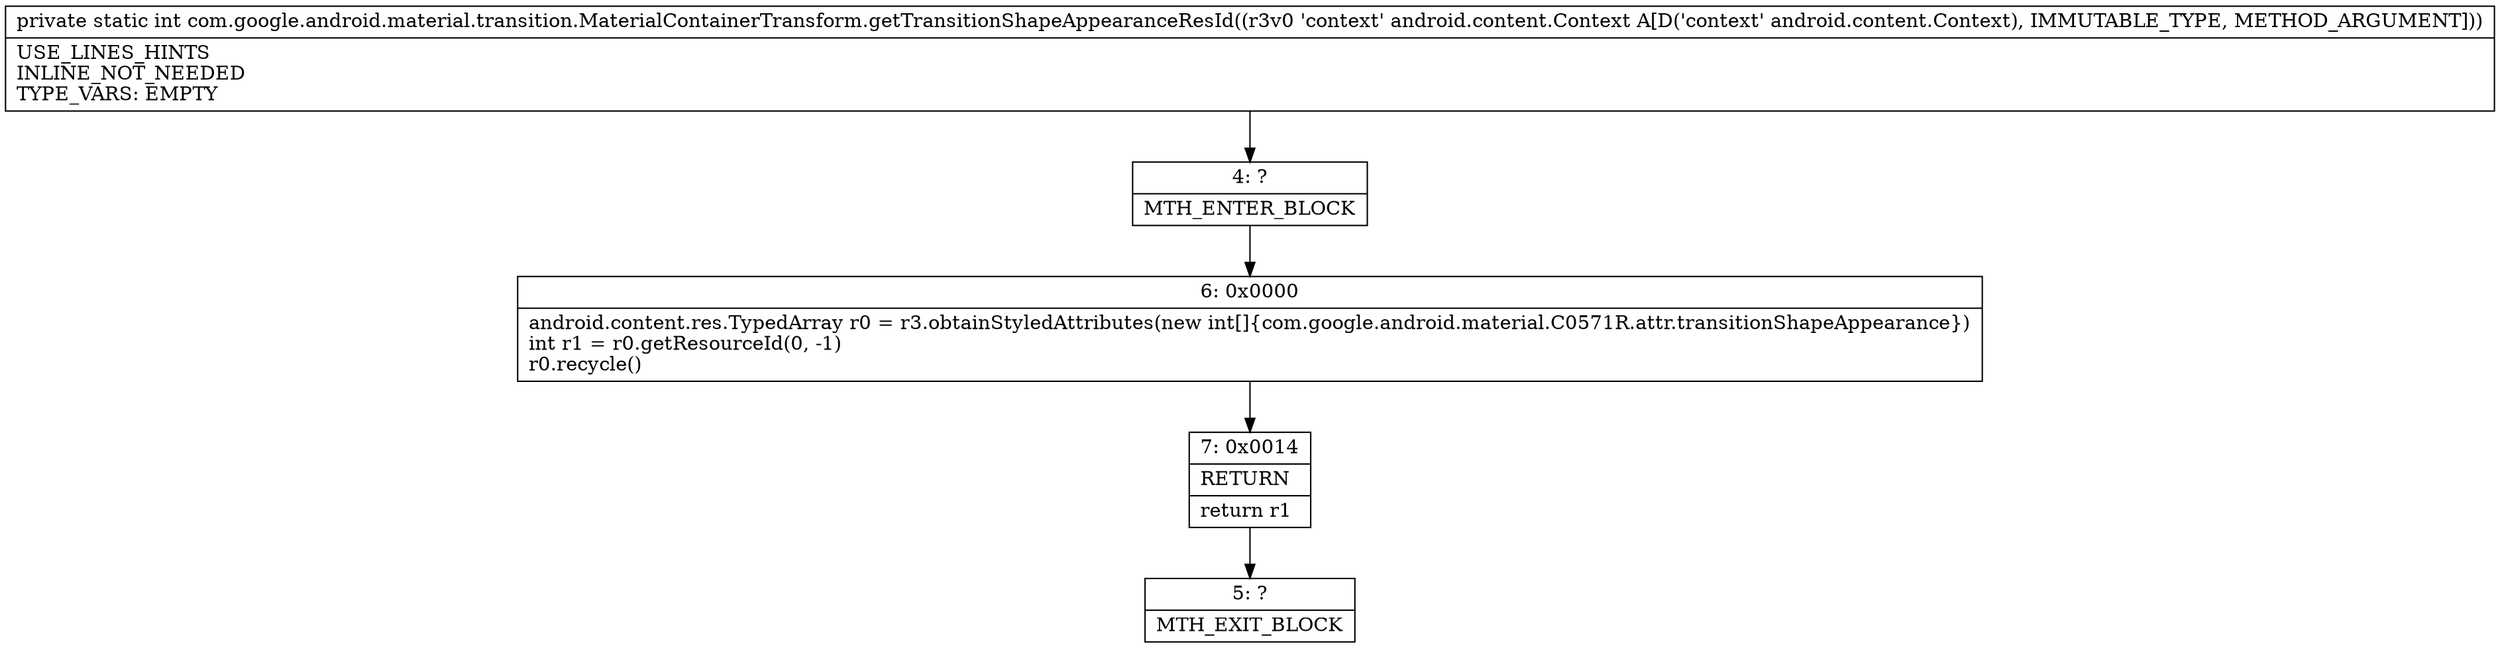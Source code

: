 digraph "CFG forcom.google.android.material.transition.MaterialContainerTransform.getTransitionShapeAppearanceResId(Landroid\/content\/Context;)I" {
Node_4 [shape=record,label="{4\:\ ?|MTH_ENTER_BLOCK\l}"];
Node_6 [shape=record,label="{6\:\ 0x0000|android.content.res.TypedArray r0 = r3.obtainStyledAttributes(new int[]\{com.google.android.material.C0571R.attr.transitionShapeAppearance\})\lint r1 = r0.getResourceId(0, \-1)\lr0.recycle()\l}"];
Node_7 [shape=record,label="{7\:\ 0x0014|RETURN\l|return r1\l}"];
Node_5 [shape=record,label="{5\:\ ?|MTH_EXIT_BLOCK\l}"];
MethodNode[shape=record,label="{private static int com.google.android.material.transition.MaterialContainerTransform.getTransitionShapeAppearanceResId((r3v0 'context' android.content.Context A[D('context' android.content.Context), IMMUTABLE_TYPE, METHOD_ARGUMENT]))  | USE_LINES_HINTS\lINLINE_NOT_NEEDED\lTYPE_VARS: EMPTY\l}"];
MethodNode -> Node_4;Node_4 -> Node_6;
Node_6 -> Node_7;
Node_7 -> Node_5;
}

